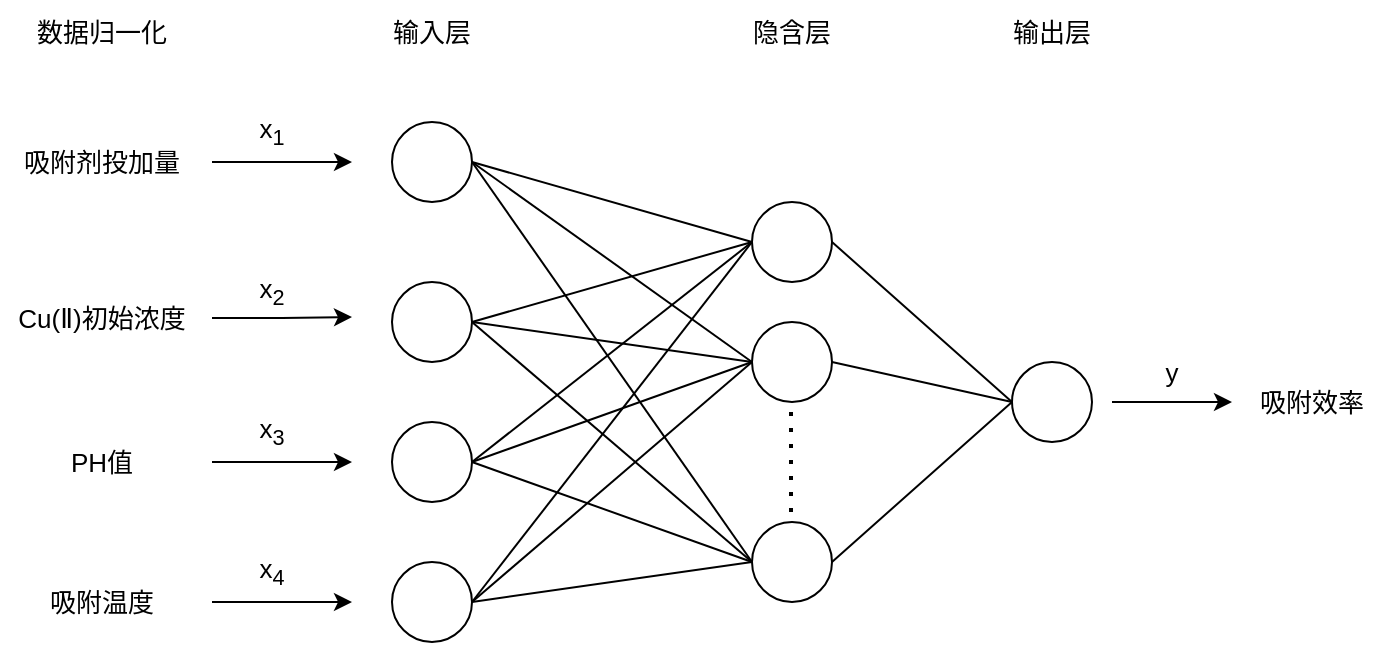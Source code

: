 <mxfile version="14.6.11" type="github"><diagram id="1JC52QfRYtC_3dPp5dFJ" name="Page-1"><mxGraphModel dx="1294" dy="614" grid="1" gridSize="10" guides="1" tooltips="1" connect="1" arrows="1" fold="1" page="1" pageScale="1" pageWidth="827" pageHeight="1169" math="0" shadow="0"><root><mxCell id="0"/><mxCell id="1" parent="0"/><object label="" id="S-5vr5C79Y3Z9Ii3Mupn-53"><mxCell style="edgeStyle=orthogonalEdgeStyle;rounded=0;orthogonalLoop=1;jettySize=auto;html=1;fontSize=13;startSize=6;strokeColor=#000000;" edge="1" parent="1"><mxGeometry relative="1" as="geometry"><mxPoint x="200" y="207.5" as="targetPoint"/><mxPoint x="130" y="208" as="sourcePoint"/><Array as="points"><mxPoint x="165" y="208"/></Array></mxGeometry></mxCell></object><mxCell id="S-5vr5C79Y3Z9Ii3Mupn-2" value="" style="ellipse;whiteSpace=wrap;html=1;aspect=fixed;" vertex="1" parent="1"><mxGeometry x="220" y="110" width="40" height="40" as="geometry"/></mxCell><mxCell id="S-5vr5C79Y3Z9Ii3Mupn-3" value="" style="ellipse;whiteSpace=wrap;html=1;aspect=fixed;" vertex="1" parent="1"><mxGeometry x="220" y="190" width="40" height="40" as="geometry"/></mxCell><mxCell id="S-5vr5C79Y3Z9Ii3Mupn-4" value="" style="ellipse;whiteSpace=wrap;html=1;aspect=fixed;" vertex="1" parent="1"><mxGeometry x="220" y="260" width="40" height="40" as="geometry"/></mxCell><mxCell id="S-5vr5C79Y3Z9Ii3Mupn-5" value="" style="ellipse;whiteSpace=wrap;html=1;aspect=fixed;" vertex="1" parent="1"><mxGeometry x="220" y="330" width="40" height="40" as="geometry"/></mxCell><mxCell id="S-5vr5C79Y3Z9Ii3Mupn-6" value="" style="ellipse;whiteSpace=wrap;html=1;aspect=fixed;" vertex="1" parent="1"><mxGeometry x="400" y="150" width="40" height="40" as="geometry"/></mxCell><mxCell id="S-5vr5C79Y3Z9Ii3Mupn-7" value="" style="ellipse;whiteSpace=wrap;html=1;aspect=fixed;" vertex="1" parent="1"><mxGeometry x="400" y="210" width="40" height="40" as="geometry"/></mxCell><mxCell id="S-5vr5C79Y3Z9Ii3Mupn-8" value="" style="ellipse;whiteSpace=wrap;html=1;aspect=fixed;" vertex="1" parent="1"><mxGeometry x="400" y="310" width="40" height="40" as="geometry"/></mxCell><mxCell id="S-5vr5C79Y3Z9Ii3Mupn-11" value="" style="endArrow=none;dashed=1;html=1;dashPattern=1 3;strokeWidth=2;fontSize=10;spacing=2;verticalAlign=middle;startSize=6;" edge="1" parent="1"><mxGeometry width="50" height="50" relative="1" as="geometry"><mxPoint x="419.5" y="305" as="sourcePoint"/><mxPoint x="419.5" y="255" as="targetPoint"/></mxGeometry></mxCell><mxCell id="S-5vr5C79Y3Z9Ii3Mupn-17" value="" style="endArrow=none;html=1;fontSize=10;startSize=6;strokeColor=#000000;exitX=1;exitY=0.5;exitDx=0;exitDy=0;entryX=0;entryY=0.5;entryDx=0;entryDy=0;" edge="1" parent="1" source="S-5vr5C79Y3Z9Ii3Mupn-2" target="S-5vr5C79Y3Z9Ii3Mupn-6"><mxGeometry width="50" height="50" relative="1" as="geometry"><mxPoint x="430" y="260" as="sourcePoint"/><mxPoint x="480" y="210" as="targetPoint"/></mxGeometry></mxCell><mxCell id="S-5vr5C79Y3Z9Ii3Mupn-18" value="" style="endArrow=none;html=1;fontSize=10;startSize=6;strokeColor=#000000;exitX=1;exitY=0.5;exitDx=0;exitDy=0;entryX=0;entryY=0.5;entryDx=0;entryDy=0;" edge="1" parent="1" source="S-5vr5C79Y3Z9Ii3Mupn-3" target="S-5vr5C79Y3Z9Ii3Mupn-6"><mxGeometry width="50" height="50" relative="1" as="geometry"><mxPoint x="430" y="260" as="sourcePoint"/><mxPoint x="480" y="210" as="targetPoint"/></mxGeometry></mxCell><mxCell id="S-5vr5C79Y3Z9Ii3Mupn-19" value="" style="endArrow=none;html=1;fontSize=10;startSize=6;strokeColor=#000000;exitX=1;exitY=0.5;exitDx=0;exitDy=0;entryX=0;entryY=0.5;entryDx=0;entryDy=0;" edge="1" parent="1" source="S-5vr5C79Y3Z9Ii3Mupn-4" target="S-5vr5C79Y3Z9Ii3Mupn-6"><mxGeometry width="50" height="50" relative="1" as="geometry"><mxPoint x="430" y="260" as="sourcePoint"/><mxPoint x="480" y="210" as="targetPoint"/></mxGeometry></mxCell><mxCell id="S-5vr5C79Y3Z9Ii3Mupn-20" value="" style="endArrow=none;html=1;fontSize=10;startSize=6;strokeColor=#000000;exitX=1;exitY=0.5;exitDx=0;exitDy=0;entryX=0;entryY=0.5;entryDx=0;entryDy=0;" edge="1" parent="1" source="S-5vr5C79Y3Z9Ii3Mupn-5" target="S-5vr5C79Y3Z9Ii3Mupn-6"><mxGeometry width="50" height="50" relative="1" as="geometry"><mxPoint x="430" y="260" as="sourcePoint"/><mxPoint x="480" y="210" as="targetPoint"/></mxGeometry></mxCell><mxCell id="S-5vr5C79Y3Z9Ii3Mupn-21" value="" style="endArrow=none;html=1;fontSize=10;startSize=6;strokeColor=#000000;exitX=1;exitY=0.5;exitDx=0;exitDy=0;entryX=0;entryY=0.5;entryDx=0;entryDy=0;" edge="1" parent="1" source="S-5vr5C79Y3Z9Ii3Mupn-2" target="S-5vr5C79Y3Z9Ii3Mupn-7"><mxGeometry width="50" height="50" relative="1" as="geometry"><mxPoint x="430" y="260" as="sourcePoint"/><mxPoint x="480" y="210" as="targetPoint"/></mxGeometry></mxCell><mxCell id="S-5vr5C79Y3Z9Ii3Mupn-22" value="" style="endArrow=none;html=1;fontSize=10;startSize=6;strokeColor=#000000;exitX=1;exitY=0.5;exitDx=0;exitDy=0;entryX=0;entryY=0.5;entryDx=0;entryDy=0;" edge="1" parent="1" source="S-5vr5C79Y3Z9Ii3Mupn-3" target="S-5vr5C79Y3Z9Ii3Mupn-7"><mxGeometry width="50" height="50" relative="1" as="geometry"><mxPoint x="430" y="260" as="sourcePoint"/><mxPoint x="480" y="210" as="targetPoint"/></mxGeometry></mxCell><mxCell id="S-5vr5C79Y3Z9Ii3Mupn-23" value="" style="endArrow=none;html=1;fontSize=10;startSize=6;strokeColor=#000000;exitX=1;exitY=0.5;exitDx=0;exitDy=0;entryX=0;entryY=0.5;entryDx=0;entryDy=0;" edge="1" parent="1" source="S-5vr5C79Y3Z9Ii3Mupn-4" target="S-5vr5C79Y3Z9Ii3Mupn-7"><mxGeometry width="50" height="50" relative="1" as="geometry"><mxPoint x="430" y="260" as="sourcePoint"/><mxPoint x="480" y="210" as="targetPoint"/></mxGeometry></mxCell><mxCell id="S-5vr5C79Y3Z9Ii3Mupn-24" value="" style="endArrow=none;html=1;fontSize=10;startSize=6;strokeColor=#000000;exitX=1;exitY=0.5;exitDx=0;exitDy=0;entryX=0;entryY=0.5;entryDx=0;entryDy=0;" edge="1" parent="1" source="S-5vr5C79Y3Z9Ii3Mupn-5" target="S-5vr5C79Y3Z9Ii3Mupn-7"><mxGeometry width="50" height="50" relative="1" as="geometry"><mxPoint x="430" y="260" as="sourcePoint"/><mxPoint x="480" y="210" as="targetPoint"/></mxGeometry></mxCell><mxCell id="S-5vr5C79Y3Z9Ii3Mupn-25" value="" style="endArrow=none;html=1;fontSize=10;startSize=6;strokeColor=#000000;exitX=1;exitY=0.5;exitDx=0;exitDy=0;entryX=0;entryY=0.5;entryDx=0;entryDy=0;" edge="1" parent="1" source="S-5vr5C79Y3Z9Ii3Mupn-2" target="S-5vr5C79Y3Z9Ii3Mupn-8"><mxGeometry width="50" height="50" relative="1" as="geometry"><mxPoint x="430" y="260" as="sourcePoint"/><mxPoint x="480" y="210" as="targetPoint"/></mxGeometry></mxCell><mxCell id="S-5vr5C79Y3Z9Ii3Mupn-26" value="" style="endArrow=none;html=1;fontSize=10;startSize=6;strokeColor=#000000;exitX=1;exitY=0.5;exitDx=0;exitDy=0;entryX=0;entryY=0.5;entryDx=0;entryDy=0;" edge="1" parent="1" source="S-5vr5C79Y3Z9Ii3Mupn-3" target="S-5vr5C79Y3Z9Ii3Mupn-8"><mxGeometry width="50" height="50" relative="1" as="geometry"><mxPoint x="260" y="210" as="sourcePoint"/><mxPoint x="480" y="210" as="targetPoint"/></mxGeometry></mxCell><mxCell id="S-5vr5C79Y3Z9Ii3Mupn-27" value="" style="endArrow=none;html=1;fontSize=10;startSize=6;strokeColor=#000000;exitX=1;exitY=0.5;exitDx=0;exitDy=0;entryX=0;entryY=0.5;entryDx=0;entryDy=0;" edge="1" parent="1" source="S-5vr5C79Y3Z9Ii3Mupn-4" target="S-5vr5C79Y3Z9Ii3Mupn-8"><mxGeometry width="50" height="50" relative="1" as="geometry"><mxPoint x="430" y="260" as="sourcePoint"/><mxPoint x="480" y="210" as="targetPoint"/></mxGeometry></mxCell><mxCell id="S-5vr5C79Y3Z9Ii3Mupn-28" value="" style="endArrow=none;html=1;fontSize=10;startSize=6;strokeColor=#000000;exitX=1;exitY=0.5;exitDx=0;exitDy=0;entryX=0;entryY=0.5;entryDx=0;entryDy=0;" edge="1" parent="1" source="S-5vr5C79Y3Z9Ii3Mupn-5" target="S-5vr5C79Y3Z9Ii3Mupn-8"><mxGeometry width="50" height="50" relative="1" as="geometry"><mxPoint x="430" y="260" as="sourcePoint"/><mxPoint x="480" y="210" as="targetPoint"/></mxGeometry></mxCell><mxCell id="S-5vr5C79Y3Z9Ii3Mupn-58" style="edgeStyle=orthogonalEdgeStyle;rounded=0;orthogonalLoop=1;jettySize=auto;html=1;fontSize=13;startSize=6;strokeColor=#000000;" edge="1" parent="1"><mxGeometry relative="1" as="geometry"><mxPoint x="580" y="250" as="sourcePoint"/><mxPoint x="640" y="250" as="targetPoint"/></mxGeometry></mxCell><mxCell id="S-5vr5C79Y3Z9Ii3Mupn-29" value="" style="ellipse;whiteSpace=wrap;html=1;aspect=fixed;" vertex="1" parent="1"><mxGeometry x="530" y="230" width="40" height="40" as="geometry"/></mxCell><mxCell id="S-5vr5C79Y3Z9Ii3Mupn-30" value="" style="endArrow=none;html=1;fontSize=10;startSize=6;strokeColor=#000000;entryX=1;entryY=0.5;entryDx=0;entryDy=0;exitX=0;exitY=0.5;exitDx=0;exitDy=0;" edge="1" parent="1" source="S-5vr5C79Y3Z9Ii3Mupn-29" target="S-5vr5C79Y3Z9Ii3Mupn-6"><mxGeometry width="50" height="50" relative="1" as="geometry"><mxPoint x="430" y="260" as="sourcePoint"/><mxPoint x="480" y="210" as="targetPoint"/></mxGeometry></mxCell><mxCell id="S-5vr5C79Y3Z9Ii3Mupn-31" value="" style="endArrow=none;html=1;fontSize=10;startSize=6;strokeColor=#000000;exitX=1;exitY=0.5;exitDx=0;exitDy=0;entryX=0;entryY=0.5;entryDx=0;entryDy=0;" edge="1" parent="1" source="S-5vr5C79Y3Z9Ii3Mupn-7" target="S-5vr5C79Y3Z9Ii3Mupn-29"><mxGeometry width="50" height="50" relative="1" as="geometry"><mxPoint x="430" y="260" as="sourcePoint"/><mxPoint x="480" y="210" as="targetPoint"/></mxGeometry></mxCell><mxCell id="S-5vr5C79Y3Z9Ii3Mupn-32" value="" style="endArrow=none;html=1;fontSize=10;startSize=6;strokeColor=#000000;exitX=1;exitY=0.5;exitDx=0;exitDy=0;entryX=0;entryY=0.5;entryDx=0;entryDy=0;" edge="1" parent="1" source="S-5vr5C79Y3Z9Ii3Mupn-8" target="S-5vr5C79Y3Z9Ii3Mupn-29"><mxGeometry width="50" height="50" relative="1" as="geometry"><mxPoint x="430" y="260" as="sourcePoint"/><mxPoint x="480" y="210" as="targetPoint"/></mxGeometry></mxCell><mxCell id="S-5vr5C79Y3Z9Ii3Mupn-33" value="数据归一化" style="rounded=0;whiteSpace=wrap;html=1;fontSize=13;strokeWidth=1;shadow=0;sketch=0;glass=0;strokeColor=#FFFFFF;opacity=0;" vertex="1" parent="1"><mxGeometry x="35" y="50" width="80" height="30" as="geometry"/></mxCell><mxCell id="S-5vr5C79Y3Z9Ii3Mupn-34" value="输入层" style="rounded=0;whiteSpace=wrap;html=1;fontSize=13;strokeWidth=1;shadow=0;sketch=0;glass=0;strokeColor=#FFFFFF;opacity=0;" vertex="1" parent="1"><mxGeometry x="180" y="50" width="120" height="30" as="geometry"/></mxCell><mxCell id="S-5vr5C79Y3Z9Ii3Mupn-35" value="隐含层&lt;span style=&quot;color: rgba(0 , 0 , 0 , 0) ; font-family: monospace ; font-size: 0px&quot;&gt;%3CmxGraphModel%3E%3Croot%3E%3CmxCell%20id%3D%220%22%2F%3E%3CmxCell%20id%3D%221%22%20parent%3D%220%22%2F%3E%3CmxCell%20id%3D%222%22%20value%3D%22%E6%95%B0%E6%8D%AE%E5%BD%92%E4%B8%80%E5%8C%96%22%20style%3D%22rounded%3D0%3BwhiteSpace%3Dwrap%3Bhtml%3D1%3BfontSize%3D13%3BstrokeWidth%3D1%3Bshadow%3D0%3Bsketch%3D0%3Bglass%3D0%3BstrokeColor%3D%23FFFFFF%3Bopacity%3D0%3B%22%20vertex%3D%221%22%20parent%3D%221%22%3E%3CmxGeometry%20x%3D%2230%22%20y%3D%2250%22%20width%3D%22120%22%20height%3D%2230%22%20as%3D%22geometry%22%2F%3E%3C%2FmxCell%3E%3C%2Froot%3E%3C%2FmxGraphModel%3E&lt;/span&gt;&lt;span style=&quot;color: rgba(0 , 0 , 0 , 0) ; font-family: monospace ; font-size: 0px&quot;&gt;%3CmxGraphModel%3E%3Croot%3E%3CmxCell%20id%3D%220%22%2F%3E%3CmxCell%20id%3D%221%22%20parent%3D%220%22%2F%3E%3CmxCell%20id%3D%222%22%20value%3D%22%E6%95%B0%E6%8D%AE%E5%BD%92%E4%B8%80%E5%8C%96%22%20style%3D%22rounded%3D0%3BwhiteSpace%3Dwrap%3Bhtml%3D1%3BfontSize%3D13%3BstrokeWidth%3D1%3Bshadow%3D0%3Bsketch%3D0%3Bglass%3D0%3BstrokeColor%3D%23FFFFFF%3Bopacity%3D0%3B%22%20vertex%3D%221%22%20parent%3D%221%22%3E%3CmxGeometry%20x%3D%2230%22%20y%3D%2250%22%20width%3D%22120%22%20height%3D%2230%22%20as%3D%22geometry%22%2F%3E%3C%2FmxCell%3E%3C%2Froot%3E%3C%2FmxGraphModel%3E&lt;/span&gt;" style="rounded=0;whiteSpace=wrap;html=1;fontSize=13;strokeWidth=1;shadow=0;sketch=0;glass=0;strokeColor=#FFFFFF;opacity=0;" vertex="1" parent="1"><mxGeometry x="360" y="50" width="120" height="30" as="geometry"/></mxCell><mxCell id="S-5vr5C79Y3Z9Ii3Mupn-36" value="输出层" style="rounded=0;whiteSpace=wrap;html=1;fontSize=13;strokeWidth=1;shadow=0;sketch=0;glass=0;strokeColor=#FFFFFF;opacity=0;" vertex="1" parent="1"><mxGeometry x="490" y="50" width="120" height="30" as="geometry"/></mxCell><mxCell id="S-5vr5C79Y3Z9Ii3Mupn-40" style="edgeStyle=orthogonalEdgeStyle;rounded=0;orthogonalLoop=1;jettySize=auto;html=1;fontSize=13;startSize=6;strokeColor=#000000;" edge="1" parent="1"><mxGeometry relative="1" as="geometry"><mxPoint x="200" y="130" as="targetPoint"/><mxPoint x="130" y="130" as="sourcePoint"/><Array as="points"><mxPoint x="170" y="130"/></Array></mxGeometry></mxCell><mxCell id="S-5vr5C79Y3Z9Ii3Mupn-37" value="吸附剂投加量" style="rounded=0;whiteSpace=wrap;html=1;fontSize=13;strokeWidth=1;shadow=0;sketch=0;glass=0;strokeColor=#FFFFFF;opacity=0;" vertex="1" parent="1"><mxGeometry x="30" y="110" width="90" height="40" as="geometry"/></mxCell><mxCell id="S-5vr5C79Y3Z9Ii3Mupn-43" value="x&lt;sub&gt;1&lt;/sub&gt;" style="rounded=0;whiteSpace=wrap;html=1;fontSize=13;strokeWidth=1;shadow=0;sketch=0;glass=0;strokeColor=#FFFFFF;opacity=0;" vertex="1" parent="1"><mxGeometry x="100" y="100" width="120" height="30" as="geometry"/></mxCell><mxCell id="S-5vr5C79Y3Z9Ii3Mupn-44" value="x&lt;sub&gt;2&lt;/sub&gt;" style="rounded=0;whiteSpace=wrap;html=1;fontSize=13;strokeWidth=1;shadow=0;sketch=0;glass=0;strokeColor=#FFFFFF;opacity=0;" vertex="1" parent="1"><mxGeometry x="100" y="180" width="120" height="30" as="geometry"/></mxCell><mxCell id="S-5vr5C79Y3Z9Ii3Mupn-45" value="x&lt;sub&gt;3&lt;/sub&gt;" style="rounded=0;whiteSpace=wrap;html=1;fontSize=13;strokeWidth=1;shadow=0;sketch=0;glass=0;strokeColor=#FFFFFF;opacity=0;" vertex="1" parent="1"><mxGeometry x="100" y="250" width="120" height="30" as="geometry"/></mxCell><mxCell id="S-5vr5C79Y3Z9Ii3Mupn-46" value="x&lt;sub&gt;4&lt;/sub&gt;" style="rounded=0;whiteSpace=wrap;html=1;fontSize=13;strokeWidth=1;shadow=0;sketch=0;glass=0;strokeColor=#FFFFFF;opacity=0;" vertex="1" parent="1"><mxGeometry x="100" y="320" width="120" height="30" as="geometry"/></mxCell><mxCell id="S-5vr5C79Y3Z9Ii3Mupn-47" value="Cu(Ⅱ)初始浓度" style="rounded=0;whiteSpace=wrap;html=1;fontSize=13;strokeWidth=1;shadow=0;sketch=0;glass=0;strokeColor=#FFFFFF;opacity=0;" vertex="1" parent="1"><mxGeometry x="25" y="190" width="100" height="35" as="geometry"/></mxCell><mxCell id="S-5vr5C79Y3Z9Ii3Mupn-56" style="edgeStyle=orthogonalEdgeStyle;rounded=0;orthogonalLoop=1;jettySize=auto;html=1;fontSize=13;startSize=6;strokeColor=#000000;" edge="1" parent="1"><mxGeometry relative="1" as="geometry"><mxPoint x="200" y="280" as="targetPoint"/><mxPoint x="130" y="280" as="sourcePoint"/></mxGeometry></mxCell><mxCell id="S-5vr5C79Y3Z9Ii3Mupn-48" value="PH值" style="rounded=0;whiteSpace=wrap;html=1;fontSize=13;strokeWidth=1;shadow=0;sketch=0;glass=0;strokeColor=#FFFFFF;opacity=0;" vertex="1" parent="1"><mxGeometry x="35" y="265" width="80" height="30" as="geometry"/></mxCell><mxCell id="S-5vr5C79Y3Z9Ii3Mupn-57" style="edgeStyle=orthogonalEdgeStyle;rounded=0;orthogonalLoop=1;jettySize=auto;html=1;fontSize=13;startSize=6;strokeColor=#000000;" edge="1" parent="1"><mxGeometry relative="1" as="geometry"><mxPoint x="200" y="350" as="targetPoint"/><mxPoint x="130" y="350" as="sourcePoint"/></mxGeometry></mxCell><mxCell id="S-5vr5C79Y3Z9Ii3Mupn-49" value="吸附温度" style="rounded=0;whiteSpace=wrap;html=1;fontSize=13;strokeWidth=1;shadow=0;sketch=0;glass=0;strokeColor=#FFFFFF;opacity=0;" vertex="1" parent="1"><mxGeometry x="35" y="335" width="80" height="30" as="geometry"/></mxCell><mxCell id="S-5vr5C79Y3Z9Ii3Mupn-50" value="吸附效率" style="rounded=0;whiteSpace=wrap;html=1;fontSize=13;strokeWidth=1;shadow=0;sketch=0;glass=0;strokeColor=#FFFFFF;opacity=0;" vertex="1" parent="1"><mxGeometry x="640" y="235" width="80" height="30" as="geometry"/></mxCell><mxCell id="S-5vr5C79Y3Z9Ii3Mupn-59" value="y" style="rounded=0;whiteSpace=wrap;html=1;fontSize=13;strokeWidth=1;shadow=0;sketch=0;glass=0;strokeColor=#FFFFFF;opacity=0;" vertex="1" parent="1"><mxGeometry x="550" y="220" width="120" height="30" as="geometry"/></mxCell></root></mxGraphModel></diagram></mxfile>
